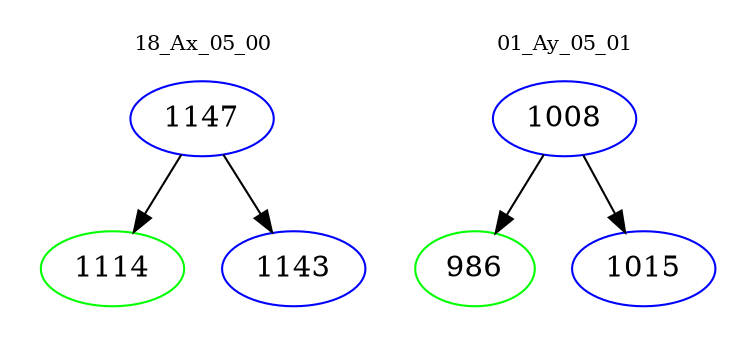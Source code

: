 digraph{
subgraph cluster_0 {
color = white
label = "18_Ax_05_00";
fontsize=10;
T0_1147 [label="1147", color="blue"]
T0_1147 -> T0_1114 [color="black"]
T0_1114 [label="1114", color="green"]
T0_1147 -> T0_1143 [color="black"]
T0_1143 [label="1143", color="blue"]
}
subgraph cluster_1 {
color = white
label = "01_Ay_05_01";
fontsize=10;
T1_1008 [label="1008", color="blue"]
T1_1008 -> T1_986 [color="black"]
T1_986 [label="986", color="green"]
T1_1008 -> T1_1015 [color="black"]
T1_1015 [label="1015", color="blue"]
}
}
